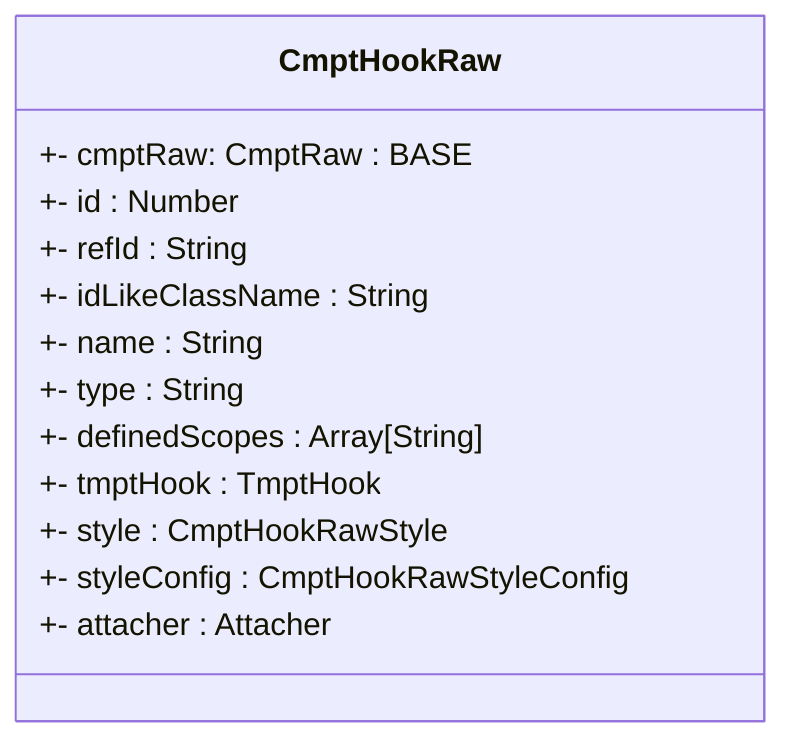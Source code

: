 classDiagram
class CmptHookRaw {
   +- cmptRaw: CmptRaw : BASE
   +- id : Number
   +- refId : String
   +- idLikeClassName : String
   +- name : String
   +- type : String
   +- definedScopes : Array[String]
   +- tmptHook : TmptHook
   +- style : CmptHookRawStyle
   +- styleConfig : CmptHookRawStyleConfig
   +- attacher : Attacher
}